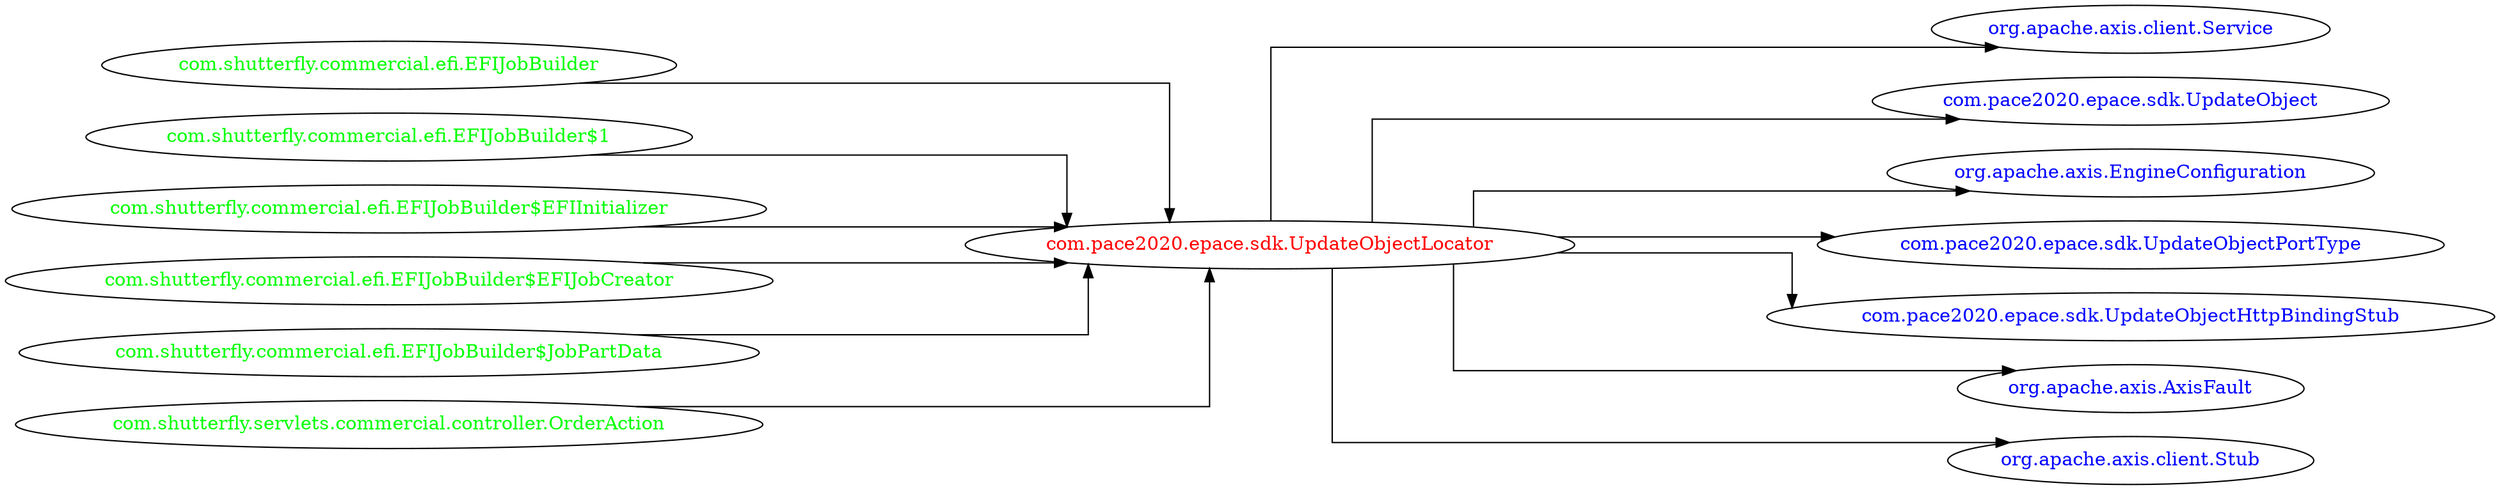 digraph dependencyGraph {
 concentrate=true;
 ranksep="2.0";
 rankdir="LR"; 
 splines="ortho";
"com.pace2020.epace.sdk.UpdateObjectLocator" [fontcolor="red"];
"org.apache.axis.client.Service" [ fontcolor="blue" ];
"com.pace2020.epace.sdk.UpdateObjectLocator"->"org.apache.axis.client.Service";
"com.pace2020.epace.sdk.UpdateObject" [ fontcolor="blue" ];
"com.pace2020.epace.sdk.UpdateObjectLocator"->"com.pace2020.epace.sdk.UpdateObject";
"org.apache.axis.EngineConfiguration" [ fontcolor="blue" ];
"com.pace2020.epace.sdk.UpdateObjectLocator"->"org.apache.axis.EngineConfiguration";
"com.pace2020.epace.sdk.UpdateObjectPortType" [ fontcolor="blue" ];
"com.pace2020.epace.sdk.UpdateObjectLocator"->"com.pace2020.epace.sdk.UpdateObjectPortType";
"com.pace2020.epace.sdk.UpdateObjectHttpBindingStub" [ fontcolor="blue" ];
"com.pace2020.epace.sdk.UpdateObjectLocator"->"com.pace2020.epace.sdk.UpdateObjectHttpBindingStub";
"org.apache.axis.AxisFault" [ fontcolor="blue" ];
"com.pace2020.epace.sdk.UpdateObjectLocator"->"org.apache.axis.AxisFault";
"org.apache.axis.client.Stub" [ fontcolor="blue" ];
"com.pace2020.epace.sdk.UpdateObjectLocator"->"org.apache.axis.client.Stub";
"com.shutterfly.commercial.efi.EFIJobBuilder" [ fontcolor="green" ];
"com.shutterfly.commercial.efi.EFIJobBuilder"->"com.pace2020.epace.sdk.UpdateObjectLocator";
"com.shutterfly.commercial.efi.EFIJobBuilder$1" [ fontcolor="green" ];
"com.shutterfly.commercial.efi.EFIJobBuilder$1"->"com.pace2020.epace.sdk.UpdateObjectLocator";
"com.shutterfly.commercial.efi.EFIJobBuilder$EFIInitializer" [ fontcolor="green" ];
"com.shutterfly.commercial.efi.EFIJobBuilder$EFIInitializer"->"com.pace2020.epace.sdk.UpdateObjectLocator";
"com.shutterfly.commercial.efi.EFIJobBuilder$EFIJobCreator" [ fontcolor="green" ];
"com.shutterfly.commercial.efi.EFIJobBuilder$EFIJobCreator"->"com.pace2020.epace.sdk.UpdateObjectLocator";
"com.shutterfly.commercial.efi.EFIJobBuilder$JobPartData" [ fontcolor="green" ];
"com.shutterfly.commercial.efi.EFIJobBuilder$JobPartData"->"com.pace2020.epace.sdk.UpdateObjectLocator";
"com.shutterfly.servlets.commercial.controller.OrderAction" [ fontcolor="green" ];
"com.shutterfly.servlets.commercial.controller.OrderAction"->"com.pace2020.epace.sdk.UpdateObjectLocator";
}